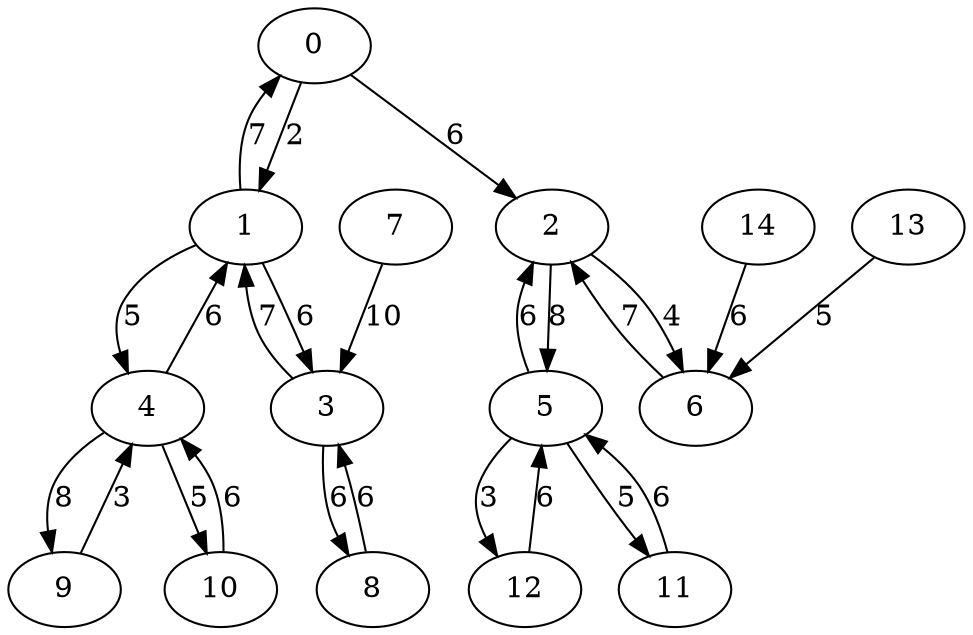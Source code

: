 strict digraph "" {
	0 -> 1	[label=2];
	0 -> 2	[label=6];
	1 -> 0	[label=7];
	1 -> 3	[label=6];
	1 -> 4	[label=5];
	2 -> 5	[label=8];
	2 -> 6	[label=4];
	3 -> 1	[label=7];
	3 -> 8	[label=6];
	4 -> 1	[label=6];
	4 -> 9	[label=8];
	4 -> 10	[label=5];
	5 -> 2	[label=6];
	5 -> 11	[label=5];
	5 -> 12	[label=3];
	6 -> 2	[label=7];
	7 -> 3	[label=10];
	8 -> 3	[label=6];
	9 -> 4	[label=3];
	10 -> 4	[label=6];
	11 -> 5	[label=6];
	12 -> 5	[label=6];
	13 -> 6	[label=5];
	14 -> 6	[label=6];
}
